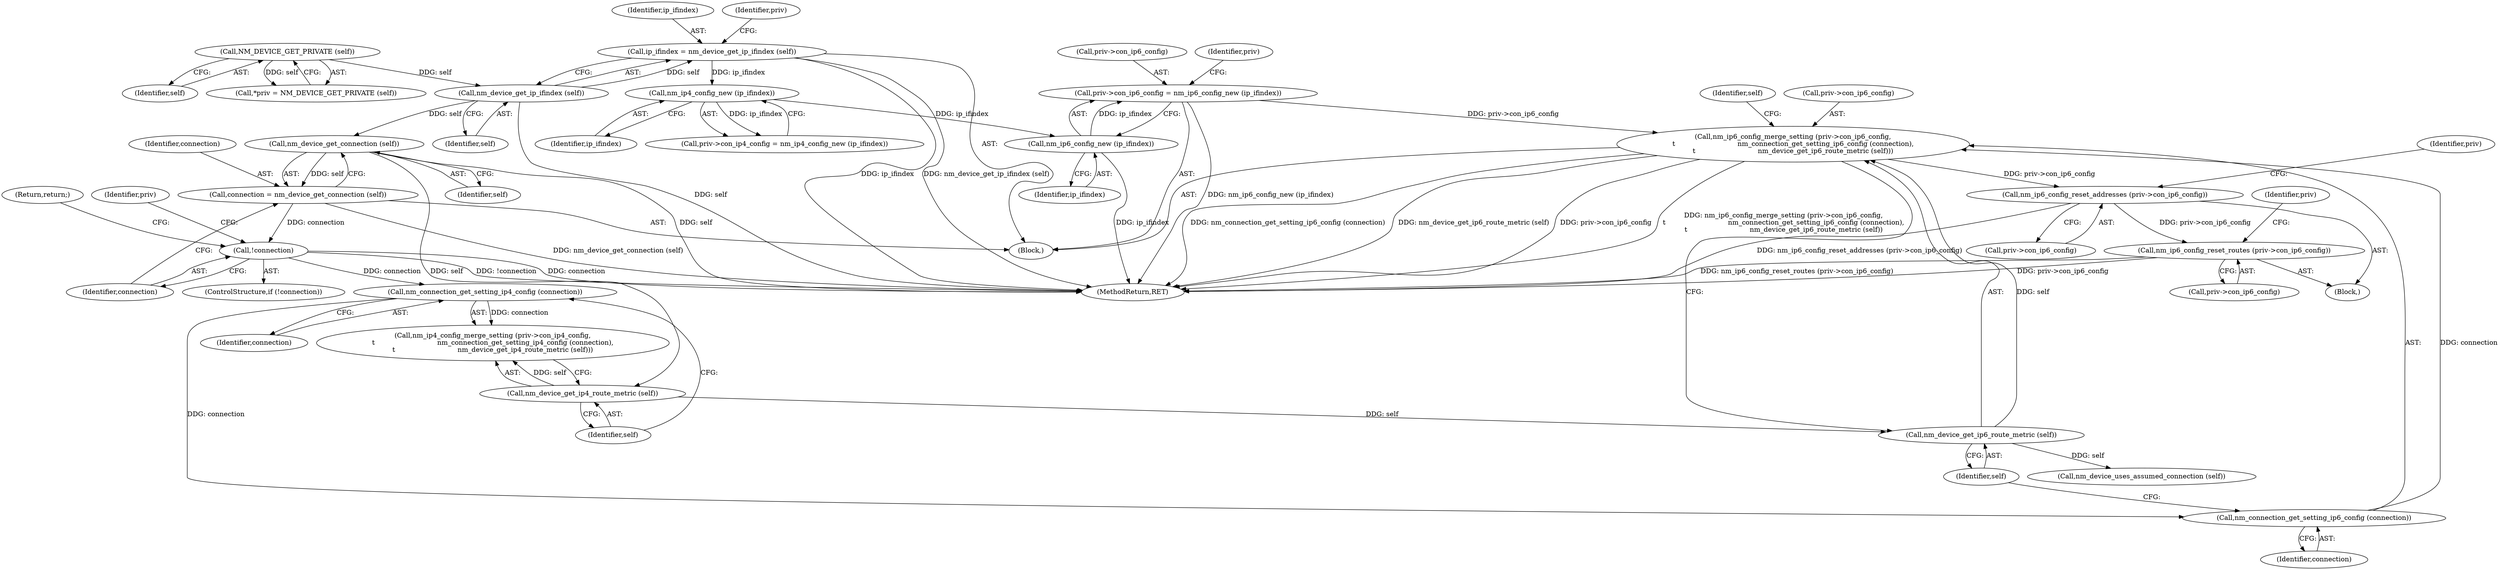 digraph "0_NetworkManager_d5fc88e573fa58b93034b04d35a2454f5d28cad9@pointer" {
"1004679" [label="(Call,nm_ip6_config_reset_addresses (priv->con_ip6_config))"];
"1004659" [label="(Call,nm_ip6_config_merge_setting (priv->con_ip6_config,\n\t                             nm_connection_get_setting_ip6_config (connection),\n\t                             nm_device_get_ip6_route_metric (self)))"];
"1004645" [label="(Call,priv->con_ip6_config = nm_ip6_config_new (ip_ifindex))"];
"1004649" [label="(Call,nm_ip6_config_new (ip_ifindex))"];
"1004643" [label="(Call,nm_ip4_config_new (ip_ifindex))"];
"1004609" [label="(Call,ip_ifindex = nm_device_get_ip_ifindex (self))"];
"1004611" [label="(Call,nm_device_get_ip_ifindex (self))"];
"1004606" [label="(Call,NM_DEVICE_GET_PRIVATE (self))"];
"1004663" [label="(Call,nm_connection_get_setting_ip6_config (connection))"];
"1004655" [label="(Call,nm_connection_get_setting_ip4_config (connection))"];
"1004636" [label="(Call,!connection)"];
"1004631" [label="(Call,connection = nm_device_get_connection (self))"];
"1004633" [label="(Call,nm_device_get_connection (self))"];
"1004665" [label="(Call,nm_device_get_ip6_route_metric (self))"];
"1004657" [label="(Call,nm_device_get_ip4_route_metric (self))"];
"1004683" [label="(Call,nm_ip6_config_reset_routes (priv->con_ip6_config))"];
"1004680" [label="(Call,priv->con_ip6_config)"];
"1004602" [label="(Block,)"];
"1004645" [label="(Call,priv->con_ip6_config = nm_ip6_config_new (ip_ifindex))"];
"1004643" [label="(Call,nm_ip4_config_new (ip_ifindex))"];
"1004631" [label="(Call,connection = nm_device_get_connection (self))"];
"1004656" [label="(Identifier,connection)"];
"1004635" [label="(ControlStructure,if (!connection))"];
"1004607" [label="(Identifier,self)"];
"1004638" [label="(Return,return;)"];
"1004634" [label="(Identifier,self)"];
"1004606" [label="(Call,NM_DEVICE_GET_PRIVATE (self))"];
"1004641" [label="(Identifier,priv)"];
"1004685" [label="(Identifier,priv)"];
"1004659" [label="(Call,nm_ip6_config_merge_setting (priv->con_ip6_config,\n\t                             nm_connection_get_setting_ip6_config (connection),\n\t                             nm_device_get_ip6_route_metric (self)))"];
"1004650" [label="(Identifier,ip_ifindex)"];
"1004668" [label="(Call,nm_device_uses_assumed_connection (self))"];
"1004651" [label="(Call,nm_ip4_config_merge_setting (priv->con_ip4_config,\n\t                             nm_connection_get_setting_ip4_config (connection),\n\t                             nm_device_get_ip4_route_metric (self)))"];
"1004604" [label="(Call,*priv = NM_DEVICE_GET_PRIVATE (self))"];
"1004644" [label="(Identifier,ip_ifindex)"];
"1004633" [label="(Call,nm_device_get_connection (self))"];
"1004655" [label="(Call,nm_connection_get_setting_ip4_config (connection))"];
"1004665" [label="(Call,nm_device_get_ip6_route_metric (self))"];
"1004632" [label="(Identifier,connection)"];
"1004657" [label="(Call,nm_device_get_ip4_route_metric (self))"];
"1004649" [label="(Call,nm_ip6_config_new (ip_ifindex))"];
"1004666" [label="(Identifier,self)"];
"1004636" [label="(Call,!connection)"];
"1004664" [label="(Identifier,connection)"];
"1004637" [label="(Identifier,connection)"];
"1004653" [label="(Identifier,priv)"];
"1004610" [label="(Identifier,ip_ifindex)"];
"1004663" [label="(Call,nm_connection_get_setting_ip6_config (connection))"];
"1004646" [label="(Call,priv->con_ip6_config)"];
"1004670" [label="(Block,)"];
"1004669" [label="(Identifier,self)"];
"1004619" [label="(Identifier,priv)"];
"1004611" [label="(Call,nm_device_get_ip_ifindex (self))"];
"1004683" [label="(Call,nm_ip6_config_reset_routes (priv->con_ip6_config))"];
"1004660" [label="(Call,priv->con_ip6_config)"];
"1004684" [label="(Call,priv->con_ip6_config)"];
"1007368" [label="(MethodReturn,RET)"];
"1004609" [label="(Call,ip_ifindex = nm_device_get_ip_ifindex (self))"];
"1004639" [label="(Call,priv->con_ip4_config = nm_ip4_config_new (ip_ifindex))"];
"1004612" [label="(Identifier,self)"];
"1004658" [label="(Identifier,self)"];
"1004679" [label="(Call,nm_ip6_config_reset_addresses (priv->con_ip6_config))"];
"1004690" [label="(Identifier,priv)"];
"1004679" -> "1004670"  [label="AST: "];
"1004679" -> "1004680"  [label="CFG: "];
"1004680" -> "1004679"  [label="AST: "];
"1004685" -> "1004679"  [label="CFG: "];
"1004679" -> "1007368"  [label="DDG: nm_ip6_config_reset_addresses (priv->con_ip6_config)"];
"1004659" -> "1004679"  [label="DDG: priv->con_ip6_config"];
"1004679" -> "1004683"  [label="DDG: priv->con_ip6_config"];
"1004659" -> "1004602"  [label="AST: "];
"1004659" -> "1004665"  [label="CFG: "];
"1004660" -> "1004659"  [label="AST: "];
"1004663" -> "1004659"  [label="AST: "];
"1004665" -> "1004659"  [label="AST: "];
"1004669" -> "1004659"  [label="CFG: "];
"1004659" -> "1007368"  [label="DDG: nm_device_get_ip6_route_metric (self)"];
"1004659" -> "1007368"  [label="DDG: priv->con_ip6_config"];
"1004659" -> "1007368"  [label="DDG: nm_ip6_config_merge_setting (priv->con_ip6_config,\n\t                             nm_connection_get_setting_ip6_config (connection),\n\t                             nm_device_get_ip6_route_metric (self))"];
"1004659" -> "1007368"  [label="DDG: nm_connection_get_setting_ip6_config (connection)"];
"1004645" -> "1004659"  [label="DDG: priv->con_ip6_config"];
"1004663" -> "1004659"  [label="DDG: connection"];
"1004665" -> "1004659"  [label="DDG: self"];
"1004645" -> "1004602"  [label="AST: "];
"1004645" -> "1004649"  [label="CFG: "];
"1004646" -> "1004645"  [label="AST: "];
"1004649" -> "1004645"  [label="AST: "];
"1004653" -> "1004645"  [label="CFG: "];
"1004645" -> "1007368"  [label="DDG: nm_ip6_config_new (ip_ifindex)"];
"1004649" -> "1004645"  [label="DDG: ip_ifindex"];
"1004649" -> "1004650"  [label="CFG: "];
"1004650" -> "1004649"  [label="AST: "];
"1004649" -> "1007368"  [label="DDG: ip_ifindex"];
"1004643" -> "1004649"  [label="DDG: ip_ifindex"];
"1004643" -> "1004639"  [label="AST: "];
"1004643" -> "1004644"  [label="CFG: "];
"1004644" -> "1004643"  [label="AST: "];
"1004639" -> "1004643"  [label="CFG: "];
"1004643" -> "1004639"  [label="DDG: ip_ifindex"];
"1004609" -> "1004643"  [label="DDG: ip_ifindex"];
"1004609" -> "1004602"  [label="AST: "];
"1004609" -> "1004611"  [label="CFG: "];
"1004610" -> "1004609"  [label="AST: "];
"1004611" -> "1004609"  [label="AST: "];
"1004619" -> "1004609"  [label="CFG: "];
"1004609" -> "1007368"  [label="DDG: ip_ifindex"];
"1004609" -> "1007368"  [label="DDG: nm_device_get_ip_ifindex (self)"];
"1004611" -> "1004609"  [label="DDG: self"];
"1004611" -> "1004612"  [label="CFG: "];
"1004612" -> "1004611"  [label="AST: "];
"1004611" -> "1007368"  [label="DDG: self"];
"1004606" -> "1004611"  [label="DDG: self"];
"1004611" -> "1004633"  [label="DDG: self"];
"1004606" -> "1004604"  [label="AST: "];
"1004606" -> "1004607"  [label="CFG: "];
"1004607" -> "1004606"  [label="AST: "];
"1004604" -> "1004606"  [label="CFG: "];
"1004606" -> "1004604"  [label="DDG: self"];
"1004663" -> "1004664"  [label="CFG: "];
"1004664" -> "1004663"  [label="AST: "];
"1004666" -> "1004663"  [label="CFG: "];
"1004655" -> "1004663"  [label="DDG: connection"];
"1004655" -> "1004651"  [label="AST: "];
"1004655" -> "1004656"  [label="CFG: "];
"1004656" -> "1004655"  [label="AST: "];
"1004658" -> "1004655"  [label="CFG: "];
"1004655" -> "1004651"  [label="DDG: connection"];
"1004636" -> "1004655"  [label="DDG: connection"];
"1004636" -> "1004635"  [label="AST: "];
"1004636" -> "1004637"  [label="CFG: "];
"1004637" -> "1004636"  [label="AST: "];
"1004638" -> "1004636"  [label="CFG: "];
"1004641" -> "1004636"  [label="CFG: "];
"1004636" -> "1007368"  [label="DDG: !connection"];
"1004636" -> "1007368"  [label="DDG: connection"];
"1004631" -> "1004636"  [label="DDG: connection"];
"1004631" -> "1004602"  [label="AST: "];
"1004631" -> "1004633"  [label="CFG: "];
"1004632" -> "1004631"  [label="AST: "];
"1004633" -> "1004631"  [label="AST: "];
"1004637" -> "1004631"  [label="CFG: "];
"1004631" -> "1007368"  [label="DDG: nm_device_get_connection (self)"];
"1004633" -> "1004631"  [label="DDG: self"];
"1004633" -> "1004634"  [label="CFG: "];
"1004634" -> "1004633"  [label="AST: "];
"1004633" -> "1007368"  [label="DDG: self"];
"1004633" -> "1004657"  [label="DDG: self"];
"1004665" -> "1004666"  [label="CFG: "];
"1004666" -> "1004665"  [label="AST: "];
"1004657" -> "1004665"  [label="DDG: self"];
"1004665" -> "1004668"  [label="DDG: self"];
"1004657" -> "1004651"  [label="AST: "];
"1004657" -> "1004658"  [label="CFG: "];
"1004658" -> "1004657"  [label="AST: "];
"1004651" -> "1004657"  [label="CFG: "];
"1004657" -> "1004651"  [label="DDG: self"];
"1004683" -> "1004670"  [label="AST: "];
"1004683" -> "1004684"  [label="CFG: "];
"1004684" -> "1004683"  [label="AST: "];
"1004690" -> "1004683"  [label="CFG: "];
"1004683" -> "1007368"  [label="DDG: priv->con_ip6_config"];
"1004683" -> "1007368"  [label="DDG: nm_ip6_config_reset_routes (priv->con_ip6_config)"];
}
